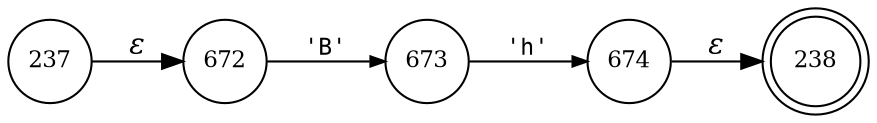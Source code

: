 digraph ATN {
rankdir=LR;
s238[fontsize=11, label="238", shape=doublecircle, fixedsize=true, width=.6];
s672[fontsize=11,label="672", shape=circle, fixedsize=true, width=.55, peripheries=1];
s673[fontsize=11,label="673", shape=circle, fixedsize=true, width=.55, peripheries=1];
s674[fontsize=11,label="674", shape=circle, fixedsize=true, width=.55, peripheries=1];
s237[fontsize=11,label="237", shape=circle, fixedsize=true, width=.55, peripheries=1];
s237 -> s672 [fontname="Times-Italic", label="&epsilon;"];
s672 -> s673 [fontsize=11, fontname="Courier", arrowsize=.7, label = "'B'", arrowhead = normal];
s673 -> s674 [fontsize=11, fontname="Courier", arrowsize=.7, label = "'h'", arrowhead = normal];
s674 -> s238 [fontname="Times-Italic", label="&epsilon;"];
}